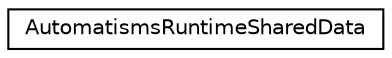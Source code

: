 digraph "Graphical Class Hierarchy"
{
  edge [fontname="Helvetica",fontsize="10",labelfontname="Helvetica",labelfontsize="10"];
  node [fontname="Helvetica",fontsize="10",shape=record];
  rankdir="LR";
  Node1 [label="AutomatismsRuntimeSharedData",height=0.2,width=0.4,color="black", fillcolor="white", style="filled",URL="$d0/d99/class_automatisms_runtime_shared_data.html",tooltip="Base class for defining automatisms shared datas used at runtime. "];
}
